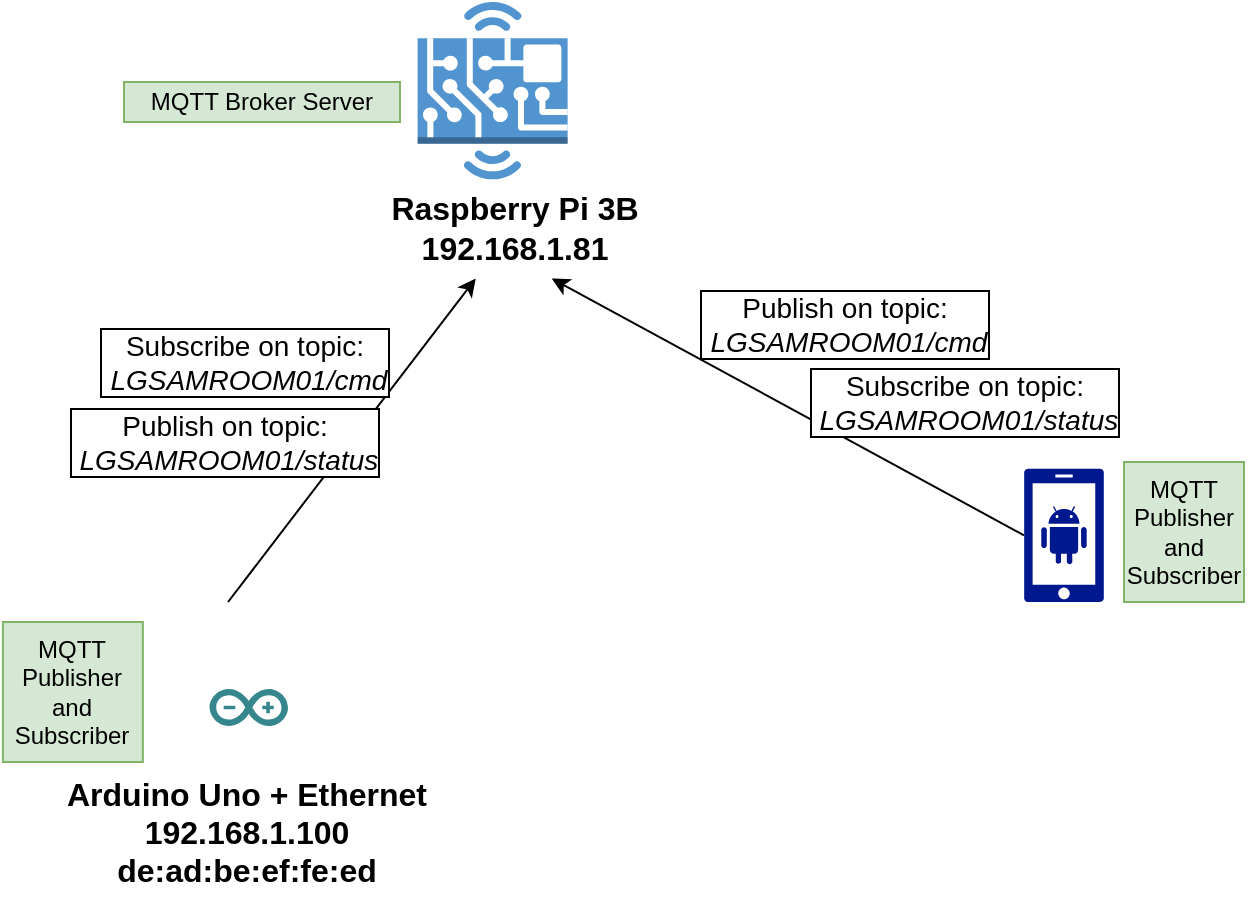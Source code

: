 <mxfile version="20.8.5" type="github">
  <diagram id="GbuyAlCA7ucRLAM9Jsy3" name="Page-1">
    <mxGraphModel dx="1195" dy="630" grid="1" gridSize="10" guides="1" tooltips="1" connect="1" arrows="1" fold="1" page="1" pageScale="1" pageWidth="827" pageHeight="1169" math="0" shadow="0">
      <root>
        <mxCell id="0" />
        <mxCell id="1" parent="0" />
        <mxCell id="qdnZULfPCPuXgq32BraW-1" value="" style="group" vertex="1" connectable="0" parent="1">
          <mxGeometry x="160" y="310" width="170" height="150" as="geometry" />
        </mxCell>
        <mxCell id="qdnZULfPCPuXgq32BraW-5" value="&lt;font color=&quot;#000000&quot; style=&quot;font-size: 16px;&quot;&gt;&lt;b&gt;Arduino Uno + Ethernet&lt;br&gt;192.168.1.100&lt;br&gt;&lt;/b&gt;&lt;/font&gt;&lt;b&gt;&lt;font color=&quot;#000000&quot; style=&quot;font-size: 16px;&quot;&gt;de:ad:be:ef:fe:ed&lt;/font&gt;&lt;/b&gt;&lt;font color=&quot;#000000&quot; style=&quot;font-size: 16px;&quot;&gt;&lt;b&gt;&lt;br&gt;&lt;/b&gt;&lt;/font&gt;" style="text;html=1;align=center;verticalAlign=middle;resizable=0;points=[];autosize=1;strokeColor=none;fillColor=none;fontColor=#FF8000;" vertex="1" parent="qdnZULfPCPuXgq32BraW-1">
          <mxGeometry x="-29.143" y="80" width="200" height="70" as="geometry" />
        </mxCell>
        <mxCell id="qdnZULfPCPuXgq32BraW-19" value="" style="group" vertex="1" connectable="0" parent="qdnZULfPCPuXgq32BraW-1">
          <mxGeometry x="-50.57" width="175.884" height="108" as="geometry" />
        </mxCell>
        <mxCell id="qdnZULfPCPuXgq32BraW-2" value="" style="group" vertex="1" connectable="0" parent="qdnZULfPCPuXgq32BraW-19">
          <mxGeometry x="69.999" width="105.886" height="108" as="geometry" />
        </mxCell>
        <mxCell id="qdnZULfPCPuXgq32BraW-3" value="&lt;span style=&quot;font-size: 18px; background-color: rgb(0, 0, 0);&quot;&gt;&lt;font color=&quot;#ff8000&quot;&gt;&lt;br&gt;&lt;/font&gt;&lt;/span&gt;" style="shape=image;html=1;verticalAlign=top;verticalLabelPosition=bottom;labelBackgroundColor=#ffffff;imageAspect=0;aspect=fixed;image=https://cdn2.iconfinder.com/data/icons/electronic-13/480/3-electronic-arduino-chipset-icon-2-128.png" vertex="1" parent="qdnZULfPCPuXgq32BraW-2">
          <mxGeometry width="104.914" height="104.914" as="geometry" />
        </mxCell>
        <mxCell id="qdnZULfPCPuXgq32BraW-4" value="" style="dashed=0;outlineConnect=0;html=1;align=center;labelPosition=center;verticalLabelPosition=bottom;verticalAlign=top;shape=mxgraph.weblogos.arduino;fillColor=#36868D;strokeColor=none" vertex="1" parent="qdnZULfPCPuXgq32BraW-2">
          <mxGeometry x="33.337" y="43.453" width="39.211" height="18.562" as="geometry" />
        </mxCell>
        <mxCell id="qdnZULfPCPuXgq32BraW-14" value="MQTT Publisher and Subscriber" style="text;html=1;strokeColor=#82b366;fillColor=#d5e8d4;align=center;verticalAlign=middle;whiteSpace=wrap;overflow=hidden;" vertex="1" parent="qdnZULfPCPuXgq32BraW-19">
          <mxGeometry y="10" width="70" height="70" as="geometry" />
        </mxCell>
        <mxCell id="qdnZULfPCPuXgq32BraW-6" value="" style="group" vertex="1" connectable="0" parent="1">
          <mxGeometry x="290" y="10" width="167" height="150" as="geometry" />
        </mxCell>
        <mxCell id="qdnZULfPCPuXgq32BraW-7" value="&lt;font color=&quot;#000000&quot; style=&quot;font-size: 16px;&quot;&gt;&lt;b&gt;Raspberry Pi 3B&lt;br&gt;192.168.1.81&lt;/b&gt;&lt;/font&gt;" style="text;html=1;align=center;verticalAlign=middle;resizable=0;points=[];autosize=1;strokeColor=none;fillColor=none;fontColor=#FF8000;" vertex="1" parent="qdnZULfPCPuXgq32BraW-6">
          <mxGeometry y="88.235" width="150" height="50" as="geometry" />
        </mxCell>
        <mxCell id="qdnZULfPCPuXgq32BraW-8" value="" style="group" vertex="1" connectable="0" parent="qdnZULfPCPuXgq32BraW-6">
          <mxGeometry x="26.791" width="140.209" height="150" as="geometry" />
        </mxCell>
        <mxCell id="qdnZULfPCPuXgq32BraW-9" value="" style="group" vertex="1" connectable="0" parent="qdnZULfPCPuXgq32BraW-8">
          <mxGeometry width="75.016" height="88.676" as="geometry" />
        </mxCell>
        <mxCell id="qdnZULfPCPuXgq32BraW-10" value="" style="outlineConnect=0;dashed=0;verticalLabelPosition=bottom;verticalAlign=top;align=center;html=1;shape=mxgraph.aws3.hardware_board;fillColor=#5294CF;gradientColor=none;labelBackgroundColor=#000000;fontSize=18;fontColor=#FF8000;" vertex="1" parent="qdnZULfPCPuXgq32BraW-9">
          <mxGeometry width="75.016" height="88.676" as="geometry" />
        </mxCell>
        <mxCell id="qdnZULfPCPuXgq32BraW-11" value="" style="shape=image;html=1;verticalAlign=top;verticalLabelPosition=bottom;labelBackgroundColor=#ffffff;imageAspect=0;aspect=fixed;image=https://cdn1.iconfinder.com/data/icons/fruit-136/64/Fruit_iconfree_Filled_Outline_raspberry-healthy-organic-food-fruit_icon-128.png;fontSize=18;fontColor=#FF8000;" vertex="1" parent="qdnZULfPCPuXgq32BraW-9">
          <mxGeometry x="20.54" y="27.574" width="33.529" height="33.529" as="geometry" />
        </mxCell>
        <mxCell id="qdnZULfPCPuXgq32BraW-12" value="MQTT Broker Server" style="text;html=1;strokeColor=#82b366;fillColor=#d5e8d4;align=center;verticalAlign=middle;whiteSpace=wrap;overflow=hidden;" vertex="1" parent="1">
          <mxGeometry x="170" y="50" width="138" height="20" as="geometry" />
        </mxCell>
        <mxCell id="qdnZULfPCPuXgq32BraW-15" value="" style="endArrow=classic;html=1;rounded=0;exitX=0.406;exitY=0;exitDx=0;exitDy=0;exitPerimeter=0;" edge="1" parent="1" source="qdnZULfPCPuXgq32BraW-3" target="qdnZULfPCPuXgq32BraW-7">
          <mxGeometry width="50" height="50" relative="1" as="geometry">
            <mxPoint x="590" y="330" as="sourcePoint" />
            <mxPoint x="640" y="280" as="targetPoint" />
          </mxGeometry>
        </mxCell>
        <mxCell id="qdnZULfPCPuXgq32BraW-17" value="Subscribe on topic:&lt;br style=&quot;font-size: 14px;&quot;&gt;&amp;nbsp;&lt;i style=&quot;font-size: 14px;&quot;&gt;LGSAMROOM01/cmd&lt;/i&gt;" style="edgeLabel;html=1;align=center;verticalAlign=middle;resizable=0;points=[];fontSize=14;labelBorderColor=default;" vertex="1" connectable="0" parent="qdnZULfPCPuXgq32BraW-15">
          <mxGeometry x="-0.481" y="-1" relative="1" as="geometry">
            <mxPoint x="-25" y="-79" as="offset" />
          </mxGeometry>
        </mxCell>
        <mxCell id="qdnZULfPCPuXgq32BraW-18" value="" style="group" vertex="1" connectable="0" parent="1">
          <mxGeometry x="620" y="240.0" width="110" height="70.0" as="geometry" />
        </mxCell>
        <mxCell id="qdnZULfPCPuXgq32BraW-13" value="" style="sketch=0;aspect=fixed;pointerEvents=1;shadow=0;dashed=0;html=1;strokeColor=none;labelPosition=center;verticalLabelPosition=bottom;verticalAlign=top;align=center;fillColor=#00188D;shape=mxgraph.mscae.enterprise.android_phone" vertex="1" parent="qdnZULfPCPuXgq32BraW-18">
          <mxGeometry y="3.33" width="40" height="66.67" as="geometry" />
        </mxCell>
        <mxCell id="qdnZULfPCPuXgq32BraW-16" value="MQTT Publisher and Subscriber" style="text;html=1;strokeColor=#82b366;fillColor=#d5e8d4;align=center;verticalAlign=middle;whiteSpace=wrap;overflow=hidden;" vertex="1" parent="qdnZULfPCPuXgq32BraW-18">
          <mxGeometry x="50" width="60" height="70" as="geometry" />
        </mxCell>
        <mxCell id="qdnZULfPCPuXgq32BraW-20" value="" style="endArrow=classic;html=1;rounded=0;exitX=0;exitY=0.5;exitDx=0;exitDy=0;exitPerimeter=0;" edge="1" parent="1" source="qdnZULfPCPuXgq32BraW-13">
          <mxGeometry width="50" height="50" relative="1" as="geometry">
            <mxPoint x="490" y="320" as="sourcePoint" />
            <mxPoint x="383.841" y="148.235" as="targetPoint" />
          </mxGeometry>
        </mxCell>
        <mxCell id="qdnZULfPCPuXgq32BraW-21" value="Publish on topic:&lt;br style=&quot;font-size: 14px;&quot;&gt;&amp;nbsp;&lt;i style=&quot;font-size: 14px;&quot;&gt;LGSAMROOM01/cmd&lt;/i&gt;" style="edgeLabel;html=1;align=center;verticalAlign=middle;resizable=0;points=[];fontSize=14;labelBorderColor=default;" vertex="1" connectable="0" parent="qdnZULfPCPuXgq32BraW-20">
          <mxGeometry x="-0.481" y="-1" relative="1" as="geometry">
            <mxPoint x="-29" y="-72" as="offset" />
          </mxGeometry>
        </mxCell>
        <mxCell id="qdnZULfPCPuXgq32BraW-24" value="Publish on topic:&lt;br style=&quot;font-size: 14px;&quot;&gt;&amp;nbsp;&lt;i style=&quot;font-size: 14px;&quot;&gt;LGSAMROOM01/status&lt;/i&gt;" style="edgeLabel;html=1;align=center;verticalAlign=middle;resizable=0;points=[];fontSize=14;labelBorderColor=default;" vertex="1" connectable="0" parent="1">
          <mxGeometry x="220.001" y="230.001" as="geometry" />
        </mxCell>
        <mxCell id="qdnZULfPCPuXgq32BraW-25" value="Subscribe on topic:&lt;br style=&quot;font-size: 14px;&quot;&gt;&amp;nbsp;&lt;i style=&quot;font-size: 14px;&quot;&gt;LGSAMROOM01/status&lt;/i&gt;" style="edgeLabel;html=1;align=center;verticalAlign=middle;resizable=0;points=[];fontSize=14;labelBorderColor=default;" vertex="1" connectable="0" parent="1">
          <mxGeometry x="590.001" y="210.001" as="geometry" />
        </mxCell>
      </root>
    </mxGraphModel>
  </diagram>
</mxfile>
